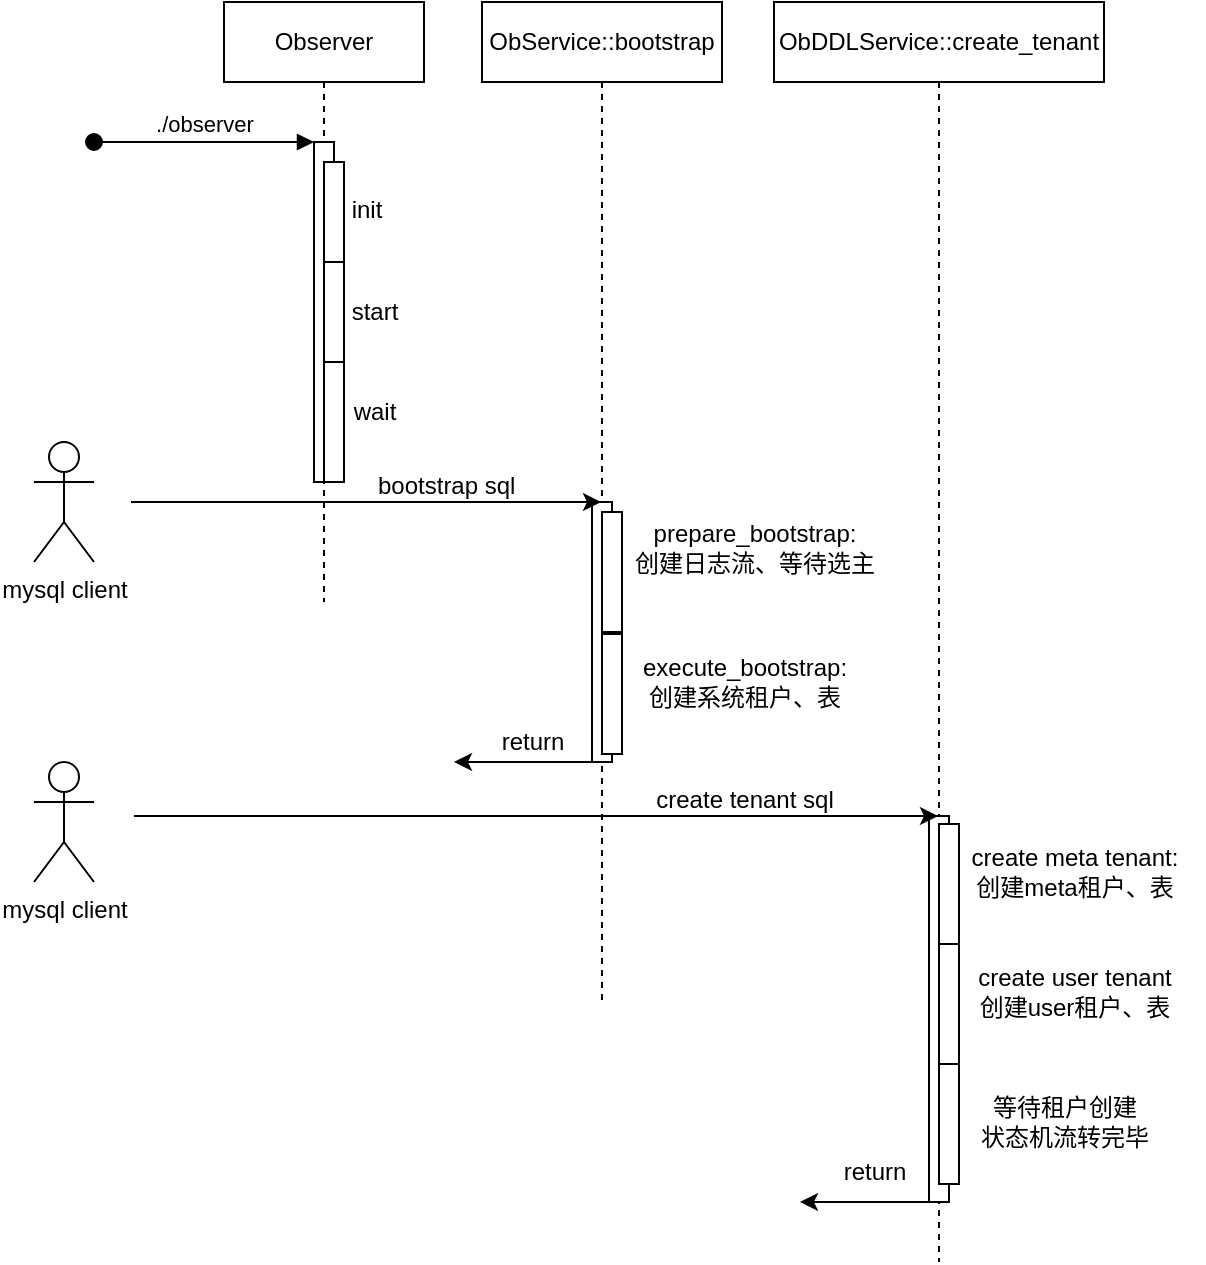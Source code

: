 <mxfile version="21.1.8" type="github">
  <diagram name="Page-1" id="2YBvvXClWsGukQMizWep">
    <mxGraphModel dx="1026" dy="650" grid="1" gridSize="10" guides="1" tooltips="1" connect="1" arrows="1" fold="1" page="1" pageScale="1" pageWidth="850" pageHeight="1100" math="0" shadow="0">
      <root>
        <mxCell id="0" />
        <mxCell id="1" parent="0" />
        <mxCell id="aM9ryv3xv72pqoxQDRHE-1" value="Observer" style="shape=umlLifeline;perimeter=lifelinePerimeter;whiteSpace=wrap;html=1;container=0;dropTarget=0;collapsible=0;recursiveResize=0;outlineConnect=0;portConstraint=eastwest;newEdgeStyle={&quot;edgeStyle&quot;:&quot;elbowEdgeStyle&quot;,&quot;elbow&quot;:&quot;vertical&quot;,&quot;curved&quot;:0,&quot;rounded&quot;:0};" parent="1" vertex="1">
          <mxGeometry x="125" y="70" width="100" height="300" as="geometry" />
        </mxCell>
        <mxCell id="aM9ryv3xv72pqoxQDRHE-2" value="" style="html=1;points=[];perimeter=orthogonalPerimeter;outlineConnect=0;targetShapes=umlLifeline;portConstraint=eastwest;newEdgeStyle={&quot;edgeStyle&quot;:&quot;elbowEdgeStyle&quot;,&quot;elbow&quot;:&quot;vertical&quot;,&quot;curved&quot;:0,&quot;rounded&quot;:0};" parent="aM9ryv3xv72pqoxQDRHE-1" vertex="1">
          <mxGeometry x="45" y="70" width="10" height="170" as="geometry" />
        </mxCell>
        <mxCell id="aM9ryv3xv72pqoxQDRHE-3" value="./observer" style="html=1;verticalAlign=bottom;startArrow=oval;endArrow=block;startSize=8;edgeStyle=elbowEdgeStyle;elbow=vertical;curved=0;rounded=0;" parent="aM9ryv3xv72pqoxQDRHE-1" target="aM9ryv3xv72pqoxQDRHE-2" edge="1">
          <mxGeometry relative="1" as="geometry">
            <mxPoint x="-65" y="70" as="sourcePoint" />
          </mxGeometry>
        </mxCell>
        <mxCell id="aM9ryv3xv72pqoxQDRHE-4" value="" style="html=1;points=[];perimeter=orthogonalPerimeter;outlineConnect=0;targetShapes=umlLifeline;portConstraint=eastwest;newEdgeStyle={&quot;edgeStyle&quot;:&quot;elbowEdgeStyle&quot;,&quot;elbow&quot;:&quot;vertical&quot;,&quot;curved&quot;:0,&quot;rounded&quot;:0};" parent="aM9ryv3xv72pqoxQDRHE-1" vertex="1">
          <mxGeometry x="50" y="80" width="10" height="50" as="geometry" />
        </mxCell>
        <mxCell id="GlnjvFnynsPtNdrdiKN6-4" value="" style="html=1;points=[];perimeter=orthogonalPerimeter;outlineConnect=0;targetShapes=umlLifeline;portConstraint=eastwest;newEdgeStyle={&quot;edgeStyle&quot;:&quot;elbowEdgeStyle&quot;,&quot;elbow&quot;:&quot;vertical&quot;,&quot;curved&quot;:0,&quot;rounded&quot;:0};" vertex="1" parent="aM9ryv3xv72pqoxQDRHE-1">
          <mxGeometry x="50" y="180" width="10" height="60" as="geometry" />
        </mxCell>
        <mxCell id="GlnjvFnynsPtNdrdiKN6-5" value="wait" style="text;html=1;align=center;verticalAlign=middle;resizable=0;points=[];autosize=1;strokeColor=none;fillColor=none;" vertex="1" parent="aM9ryv3xv72pqoxQDRHE-1">
          <mxGeometry x="55" y="190" width="40" height="30" as="geometry" />
        </mxCell>
        <mxCell id="GlnjvFnynsPtNdrdiKN6-1" value="init" style="text;html=1;align=center;verticalAlign=middle;resizable=0;points=[];autosize=1;strokeColor=none;fillColor=none;" vertex="1" parent="1">
          <mxGeometry x="176" y="159" width="40" height="30" as="geometry" />
        </mxCell>
        <mxCell id="GlnjvFnynsPtNdrdiKN6-2" value="" style="html=1;points=[];perimeter=orthogonalPerimeter;outlineConnect=0;targetShapes=umlLifeline;portConstraint=eastwest;newEdgeStyle={&quot;edgeStyle&quot;:&quot;elbowEdgeStyle&quot;,&quot;elbow&quot;:&quot;vertical&quot;,&quot;curved&quot;:0,&quot;rounded&quot;:0};" vertex="1" parent="1">
          <mxGeometry x="175" y="200" width="10" height="50" as="geometry" />
        </mxCell>
        <mxCell id="GlnjvFnynsPtNdrdiKN6-3" value="start" style="text;html=1;align=center;verticalAlign=middle;resizable=0;points=[];autosize=1;strokeColor=none;fillColor=none;" vertex="1" parent="1">
          <mxGeometry x="175" y="210" width="50" height="30" as="geometry" />
        </mxCell>
        <mxCell id="GlnjvFnynsPtNdrdiKN6-6" value="ObService::bootstrap" style="shape=umlLifeline;perimeter=lifelinePerimeter;whiteSpace=wrap;html=1;container=0;dropTarget=0;collapsible=0;recursiveResize=0;outlineConnect=0;portConstraint=eastwest;newEdgeStyle={&quot;edgeStyle&quot;:&quot;elbowEdgeStyle&quot;,&quot;elbow&quot;:&quot;vertical&quot;,&quot;curved&quot;:0,&quot;rounded&quot;:0};" vertex="1" parent="1">
          <mxGeometry x="254" y="70" width="120" height="500" as="geometry" />
        </mxCell>
        <mxCell id="GlnjvFnynsPtNdrdiKN6-7" value="" style="html=1;points=[];perimeter=orthogonalPerimeter;outlineConnect=0;targetShapes=umlLifeline;portConstraint=eastwest;newEdgeStyle={&quot;edgeStyle&quot;:&quot;elbowEdgeStyle&quot;,&quot;elbow&quot;:&quot;vertical&quot;,&quot;curved&quot;:0,&quot;rounded&quot;:0};" vertex="1" parent="GlnjvFnynsPtNdrdiKN6-6">
          <mxGeometry x="55" y="250" width="10" height="130" as="geometry" />
        </mxCell>
        <mxCell id="GlnjvFnynsPtNdrdiKN6-27" value="" style="html=1;points=[];perimeter=orthogonalPerimeter;outlineConnect=0;targetShapes=umlLifeline;portConstraint=eastwest;newEdgeStyle={&quot;edgeStyle&quot;:&quot;elbowEdgeStyle&quot;,&quot;elbow&quot;:&quot;vertical&quot;,&quot;curved&quot;:0,&quot;rounded&quot;:0};" vertex="1" parent="GlnjvFnynsPtNdrdiKN6-6">
          <mxGeometry x="60" y="255" width="10" height="60" as="geometry" />
        </mxCell>
        <mxCell id="GlnjvFnynsPtNdrdiKN6-30" value="" style="html=1;points=[];perimeter=orthogonalPerimeter;outlineConnect=0;targetShapes=umlLifeline;portConstraint=eastwest;newEdgeStyle={&quot;edgeStyle&quot;:&quot;elbowEdgeStyle&quot;,&quot;elbow&quot;:&quot;vertical&quot;,&quot;curved&quot;:0,&quot;rounded&quot;:0};" vertex="1" parent="GlnjvFnynsPtNdrdiKN6-6">
          <mxGeometry x="60" y="316" width="10" height="60" as="geometry" />
        </mxCell>
        <mxCell id="GlnjvFnynsPtNdrdiKN6-18" value="&lt;div data-docx-has-block-data=&quot;false&quot; data-page-id=&quot;CHfbdJ158oKmKKxTDB1cQosknrW&quot;&gt;&lt;div class=&quot;old-record-id-IgtFdN6Iko3XxbxAwm1cqpuun3d&quot;&gt;ObDDLService::create_tenant&lt;/div&gt;&lt;/div&gt;" style="shape=umlLifeline;perimeter=lifelinePerimeter;whiteSpace=wrap;html=1;container=0;dropTarget=0;collapsible=0;recursiveResize=0;outlineConnect=0;portConstraint=eastwest;newEdgeStyle={&quot;edgeStyle&quot;:&quot;elbowEdgeStyle&quot;,&quot;elbow&quot;:&quot;vertical&quot;,&quot;curved&quot;:0,&quot;rounded&quot;:0};" vertex="1" parent="1">
          <mxGeometry x="400" y="70" width="165" height="630" as="geometry" />
        </mxCell>
        <mxCell id="GlnjvFnynsPtNdrdiKN6-19" value="" style="html=1;points=[];perimeter=orthogonalPerimeter;outlineConnect=0;targetShapes=umlLifeline;portConstraint=eastwest;newEdgeStyle={&quot;edgeStyle&quot;:&quot;elbowEdgeStyle&quot;,&quot;elbow&quot;:&quot;vertical&quot;,&quot;curved&quot;:0,&quot;rounded&quot;:0};" vertex="1" parent="GlnjvFnynsPtNdrdiKN6-18">
          <mxGeometry x="77.5" y="407" width="10" height="193" as="geometry" />
        </mxCell>
        <mxCell id="GlnjvFnynsPtNdrdiKN6-35" value="" style="html=1;points=[];perimeter=orthogonalPerimeter;outlineConnect=0;targetShapes=umlLifeline;portConstraint=eastwest;newEdgeStyle={&quot;edgeStyle&quot;:&quot;elbowEdgeStyle&quot;,&quot;elbow&quot;:&quot;vertical&quot;,&quot;curved&quot;:0,&quot;rounded&quot;:0};" vertex="1" parent="GlnjvFnynsPtNdrdiKN6-18">
          <mxGeometry x="82.5" y="411" width="10" height="60" as="geometry" />
        </mxCell>
        <mxCell id="GlnjvFnynsPtNdrdiKN6-37" value="" style="html=1;points=[];perimeter=orthogonalPerimeter;outlineConnect=0;targetShapes=umlLifeline;portConstraint=eastwest;newEdgeStyle={&quot;edgeStyle&quot;:&quot;elbowEdgeStyle&quot;,&quot;elbow&quot;:&quot;vertical&quot;,&quot;curved&quot;:0,&quot;rounded&quot;:0};" vertex="1" parent="GlnjvFnynsPtNdrdiKN6-18">
          <mxGeometry x="82.5" y="471" width="10" height="60" as="geometry" />
        </mxCell>
        <mxCell id="GlnjvFnynsPtNdrdiKN6-43" value="" style="html=1;points=[];perimeter=orthogonalPerimeter;outlineConnect=0;targetShapes=umlLifeline;portConstraint=eastwest;newEdgeStyle={&quot;edgeStyle&quot;:&quot;elbowEdgeStyle&quot;,&quot;elbow&quot;:&quot;vertical&quot;,&quot;curved&quot;:0,&quot;rounded&quot;:0};" vertex="1" parent="GlnjvFnynsPtNdrdiKN6-18">
          <mxGeometry x="82.5" y="531" width="10" height="60" as="geometry" />
        </mxCell>
        <mxCell id="GlnjvFnynsPtNdrdiKN6-20" value="mysql client" style="shape=umlActor;verticalLabelPosition=bottom;verticalAlign=top;html=1;outlineConnect=0;" vertex="1" parent="1">
          <mxGeometry x="30" y="290" width="30" height="60" as="geometry" />
        </mxCell>
        <mxCell id="GlnjvFnynsPtNdrdiKN6-23" value="" style="endArrow=classic;html=1;rounded=0;" edge="1" parent="1">
          <mxGeometry width="50" height="50" relative="1" as="geometry">
            <mxPoint x="78.5" y="320" as="sourcePoint" />
            <mxPoint x="313.5" y="320" as="targetPoint" />
          </mxGeometry>
        </mxCell>
        <mxCell id="GlnjvFnynsPtNdrdiKN6-26" value="bootstrap sql" style="text;whiteSpace=wrap;html=1;" vertex="1" parent="1">
          <mxGeometry x="200" y="298" width="130" height="20" as="geometry" />
        </mxCell>
        <mxCell id="GlnjvFnynsPtNdrdiKN6-28" value="prepare_bootstrap:&lt;br&gt;创建日志流、等待选主" style="text;html=1;align=center;verticalAlign=middle;resizable=0;points=[];autosize=1;strokeColor=none;fillColor=none;" vertex="1" parent="1">
          <mxGeometry x="320" y="323" width="140" height="40" as="geometry" />
        </mxCell>
        <mxCell id="GlnjvFnynsPtNdrdiKN6-29" value="execute_bootstrap:&lt;br&gt;创建系统租户、表" style="text;html=1;align=center;verticalAlign=middle;resizable=0;points=[];autosize=1;strokeColor=none;fillColor=none;" vertex="1" parent="1">
          <mxGeometry x="320" y="390" width="130" height="40" as="geometry" />
        </mxCell>
        <mxCell id="GlnjvFnynsPtNdrdiKN6-31" value="" style="endArrow=classic;html=1;rounded=0;" edge="1" parent="1" source="GlnjvFnynsPtNdrdiKN6-6">
          <mxGeometry width="50" height="50" relative="1" as="geometry">
            <mxPoint x="330" y="320" as="sourcePoint" />
            <mxPoint x="240" y="450" as="targetPoint" />
          </mxGeometry>
        </mxCell>
        <mxCell id="GlnjvFnynsPtNdrdiKN6-32" value="return" style="text;html=1;align=center;verticalAlign=middle;resizable=0;points=[];autosize=1;strokeColor=none;fillColor=none;" vertex="1" parent="1">
          <mxGeometry x="254" y="425" width="50" height="30" as="geometry" />
        </mxCell>
        <mxCell id="GlnjvFnynsPtNdrdiKN6-33" value="" style="endArrow=classic;html=1;rounded=0;" edge="1" parent="1">
          <mxGeometry width="50" height="50" relative="1" as="geometry">
            <mxPoint x="80" y="477" as="sourcePoint" />
            <mxPoint x="482" y="477" as="targetPoint" />
          </mxGeometry>
        </mxCell>
        <mxCell id="GlnjvFnynsPtNdrdiKN6-34" value="create tenant sql" style="text;html=1;align=center;verticalAlign=middle;resizable=0;points=[];autosize=1;strokeColor=none;fillColor=none;" vertex="1" parent="1">
          <mxGeometry x="330" y="454" width="110" height="30" as="geometry" />
        </mxCell>
        <mxCell id="GlnjvFnynsPtNdrdiKN6-36" value="create meta tenant:&lt;br&gt;创建meta租户、表" style="text;html=1;align=center;verticalAlign=middle;resizable=0;points=[];autosize=1;strokeColor=none;fillColor=none;" vertex="1" parent="1">
          <mxGeometry x="485" y="485" width="130" height="40" as="geometry" />
        </mxCell>
        <mxCell id="GlnjvFnynsPtNdrdiKN6-38" value="create user tenant&lt;br&gt;创建user租户、表" style="text;html=1;align=center;verticalAlign=middle;resizable=0;points=[];autosize=1;strokeColor=none;fillColor=none;" vertex="1" parent="1">
          <mxGeometry x="490" y="545" width="120" height="40" as="geometry" />
        </mxCell>
        <mxCell id="GlnjvFnynsPtNdrdiKN6-39" value="" style="endArrow=classic;html=1;rounded=0;" edge="1" parent="1">
          <mxGeometry width="50" height="50" relative="1" as="geometry">
            <mxPoint x="485" y="670" as="sourcePoint" />
            <mxPoint x="413" y="670" as="targetPoint" />
          </mxGeometry>
        </mxCell>
        <mxCell id="GlnjvFnynsPtNdrdiKN6-40" value="return" style="text;html=1;align=center;verticalAlign=middle;resizable=0;points=[];autosize=1;strokeColor=none;fillColor=none;" vertex="1" parent="1">
          <mxGeometry x="425" y="640" width="50" height="30" as="geometry" />
        </mxCell>
        <mxCell id="GlnjvFnynsPtNdrdiKN6-41" value="mysql client" style="shape=umlActor;verticalLabelPosition=bottom;verticalAlign=top;html=1;outlineConnect=0;" vertex="1" parent="1">
          <mxGeometry x="30" y="450" width="30" height="60" as="geometry" />
        </mxCell>
        <mxCell id="GlnjvFnynsPtNdrdiKN6-44" value="等待租户创建&lt;br&gt;状态机流转完毕" style="text;html=1;align=center;verticalAlign=middle;resizable=0;points=[];autosize=1;strokeColor=none;fillColor=none;" vertex="1" parent="1">
          <mxGeometry x="490" y="610" width="110" height="40" as="geometry" />
        </mxCell>
      </root>
    </mxGraphModel>
  </diagram>
</mxfile>

